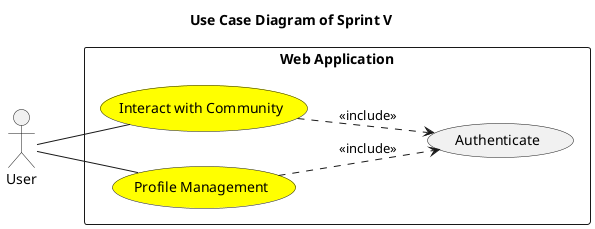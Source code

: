@startuml
title Use Case Diagram of Sprint V

left to right direction

actor User

rectangle "Web Application" {
  usecase "Authenticate" as Auth
  usecase "Interact with Community" as Community#Yellow
  usecase "Profile Management" as Profile#Yellow
}

User -- Community
User -- Profile

Community ..> Auth : <<include>>
Profile ..> Auth : <<include>>

@enduml